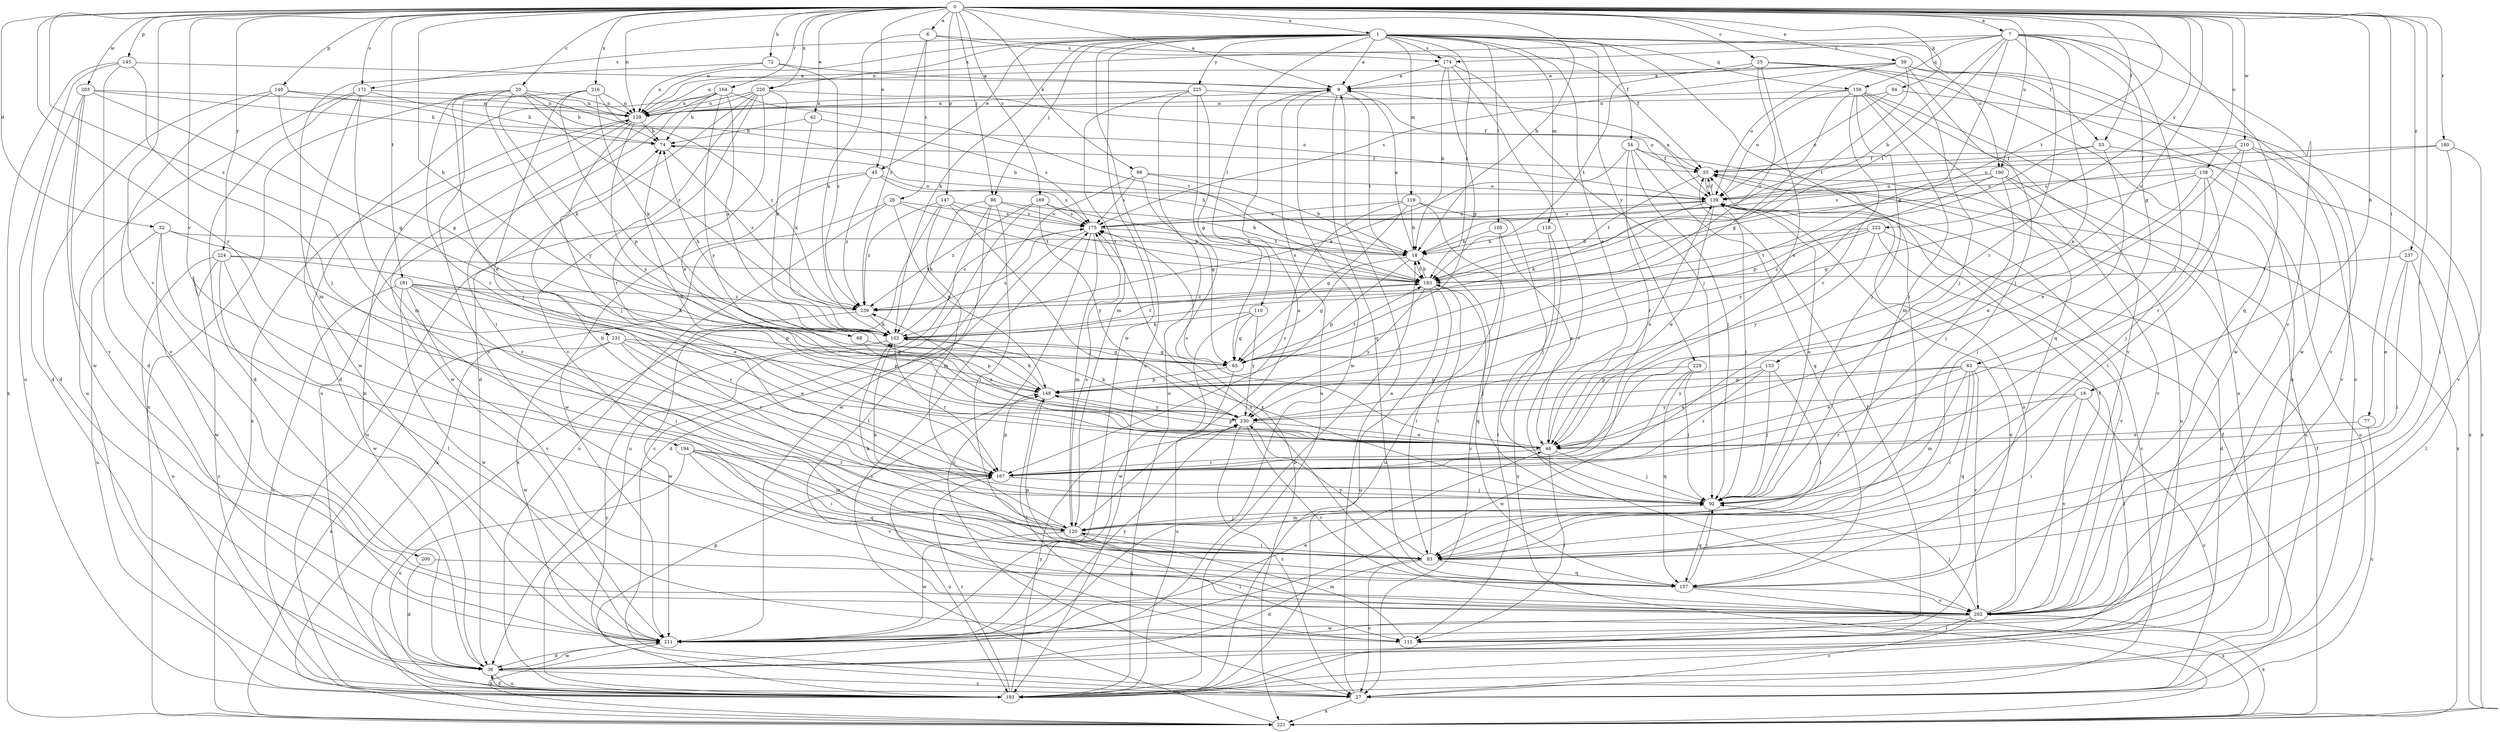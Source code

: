 strict digraph  {
0;
1;
6;
7;
9;
16;
18;
20;
25;
26;
27;
32;
36;
39;
42;
45;
46;
53;
54;
55;
63;
65;
68;
72;
74;
77;
83;
86;
92;
94;
99;
102;
105;
110;
111;
118;
119;
120;
129;
133;
138;
139;
140;
145;
147;
148;
156;
157;
160;
164;
167;
169;
171;
174;
175;
181;
183;
190;
193;
194;
200;
202;
203;
210;
211;
216;
220;
221;
222;
224;
225;
229;
230;
231;
237;
239;
0 -> 1  [label=a];
0 -> 6  [label=a];
0 -> 7  [label=a];
0 -> 9  [label=a];
0 -> 16  [label=b];
0 -> 18  [label=b];
0 -> 20  [label=c];
0 -> 25  [label=c];
0 -> 32  [label=d];
0 -> 39  [label=e];
0 -> 42  [label=e];
0 -> 45  [label=e];
0 -> 53  [label=f];
0 -> 68  [label=h];
0 -> 72  [label=h];
0 -> 77  [label=i];
0 -> 83  [label=i];
0 -> 86  [label=j];
0 -> 94  [label=k];
0 -> 99  [label=k];
0 -> 129  [label=n];
0 -> 133  [label=o];
0 -> 138  [label=o];
0 -> 140  [label=p];
0 -> 145  [label=p];
0 -> 147  [label=p];
0 -> 160  [label=r];
0 -> 164  [label=r];
0 -> 167  [label=r];
0 -> 169  [label=s];
0 -> 171  [label=s];
0 -> 181  [label=t];
0 -> 183  [label=t];
0 -> 190  [label=u];
0 -> 194  [label=v];
0 -> 200  [label=v];
0 -> 203  [label=w];
0 -> 210  [label=w];
0 -> 216  [label=x];
0 -> 220  [label=x];
0 -> 222  [label=y];
0 -> 224  [label=y];
0 -> 231  [label=z];
0 -> 237  [label=z];
1 -> 9  [label=a];
1 -> 45  [label=e];
1 -> 46  [label=e];
1 -> 53  [label=f];
1 -> 54  [label=f];
1 -> 83  [label=i];
1 -> 86  [label=j];
1 -> 102  [label=k];
1 -> 105  [label=l];
1 -> 110  [label=l];
1 -> 118  [label=m];
1 -> 119  [label=m];
1 -> 129  [label=n];
1 -> 156  [label=q];
1 -> 171  [label=s];
1 -> 174  [label=s];
1 -> 183  [label=t];
1 -> 190  [label=u];
1 -> 193  [label=u];
1 -> 211  [label=w];
1 -> 220  [label=x];
1 -> 225  [label=y];
1 -> 229  [label=y];
6 -> 26  [label=c];
6 -> 55  [label=f];
6 -> 102  [label=k];
6 -> 174  [label=s];
6 -> 239  [label=z];
7 -> 18  [label=b];
7 -> 46  [label=e];
7 -> 63  [label=g];
7 -> 65  [label=g];
7 -> 92  [label=j];
7 -> 129  [label=n];
7 -> 156  [label=q];
7 -> 157  [label=q];
7 -> 167  [label=r];
7 -> 174  [label=s];
7 -> 183  [label=t];
7 -> 202  [label=v];
9 -> 129  [label=n];
9 -> 157  [label=q];
9 -> 183  [label=t];
9 -> 193  [label=u];
9 -> 211  [label=w];
16 -> 27  [label=c];
16 -> 83  [label=i];
16 -> 167  [label=r];
16 -> 202  [label=v];
16 -> 230  [label=y];
18 -> 9  [label=a];
18 -> 65  [label=g];
18 -> 74  [label=h];
18 -> 148  [label=p];
18 -> 157  [label=q];
18 -> 183  [label=t];
20 -> 18  [label=b];
20 -> 46  [label=e];
20 -> 74  [label=h];
20 -> 102  [label=k];
20 -> 129  [label=n];
20 -> 167  [label=r];
20 -> 221  [label=x];
20 -> 230  [label=y];
20 -> 239  [label=z];
25 -> 9  [label=a];
25 -> 46  [label=e];
25 -> 92  [label=j];
25 -> 183  [label=t];
25 -> 193  [label=u];
25 -> 211  [label=w];
25 -> 239  [label=z];
26 -> 148  [label=p];
26 -> 175  [label=s];
26 -> 183  [label=t];
26 -> 193  [label=u];
26 -> 221  [label=x];
27 -> 9  [label=a];
27 -> 55  [label=f];
27 -> 221  [label=x];
32 -> 18  [label=b];
32 -> 83  [label=i];
32 -> 167  [label=r];
32 -> 193  [label=u];
32 -> 211  [label=w];
36 -> 18  [label=b];
36 -> 27  [label=c];
36 -> 129  [label=n];
36 -> 139  [label=o];
36 -> 193  [label=u];
36 -> 211  [label=w];
39 -> 9  [label=a];
39 -> 27  [label=c];
39 -> 92  [label=j];
39 -> 129  [label=n];
39 -> 139  [label=o];
39 -> 175  [label=s];
39 -> 183  [label=t];
39 -> 211  [label=w];
42 -> 74  [label=h];
42 -> 102  [label=k];
42 -> 175  [label=s];
45 -> 139  [label=o];
45 -> 175  [label=s];
45 -> 193  [label=u];
45 -> 211  [label=w];
45 -> 239  [label=z];
46 -> 74  [label=h];
46 -> 92  [label=j];
46 -> 111  [label=l];
46 -> 139  [label=o];
46 -> 148  [label=p];
46 -> 167  [label=r];
46 -> 175  [label=s];
46 -> 239  [label=z];
53 -> 55  [label=f];
53 -> 83  [label=i];
53 -> 148  [label=p];
53 -> 221  [label=x];
54 -> 55  [label=f];
54 -> 92  [label=j];
54 -> 102  [label=k];
54 -> 157  [label=q];
54 -> 167  [label=r];
54 -> 193  [label=u];
55 -> 139  [label=o];
55 -> 183  [label=t];
55 -> 221  [label=x];
63 -> 46  [label=e];
63 -> 83  [label=i];
63 -> 111  [label=l];
63 -> 120  [label=m];
63 -> 148  [label=p];
63 -> 157  [label=q];
63 -> 202  [label=v];
63 -> 230  [label=y];
65 -> 148  [label=p];
65 -> 183  [label=t];
65 -> 193  [label=u];
68 -> 65  [label=g];
68 -> 148  [label=p];
72 -> 9  [label=a];
72 -> 120  [label=m];
72 -> 129  [label=n];
72 -> 239  [label=z];
74 -> 55  [label=f];
74 -> 239  [label=z];
77 -> 27  [label=c];
77 -> 46  [label=e];
83 -> 27  [label=c];
83 -> 36  [label=d];
83 -> 102  [label=k];
83 -> 157  [label=q];
83 -> 183  [label=t];
83 -> 230  [label=y];
86 -> 18  [label=b];
86 -> 83  [label=i];
86 -> 102  [label=k];
86 -> 111  [label=l];
86 -> 175  [label=s];
86 -> 193  [label=u];
92 -> 120  [label=m];
92 -> 139  [label=o];
92 -> 157  [label=q];
94 -> 129  [label=n];
94 -> 139  [label=o];
94 -> 202  [label=v];
99 -> 18  [label=b];
99 -> 65  [label=g];
99 -> 139  [label=o];
99 -> 175  [label=s];
99 -> 211  [label=w];
102 -> 27  [label=c];
102 -> 65  [label=g];
102 -> 74  [label=h];
102 -> 167  [label=r];
102 -> 175  [label=s];
102 -> 183  [label=t];
105 -> 18  [label=b];
105 -> 46  [label=e];
105 -> 193  [label=u];
110 -> 65  [label=g];
110 -> 102  [label=k];
110 -> 211  [label=w];
110 -> 230  [label=y];
111 -> 55  [label=f];
111 -> 120  [label=m];
118 -> 18  [label=b];
118 -> 111  [label=l];
118 -> 221  [label=x];
119 -> 18  [label=b];
119 -> 27  [label=c];
119 -> 65  [label=g];
119 -> 92  [label=j];
119 -> 167  [label=r];
119 -> 175  [label=s];
120 -> 9  [label=a];
120 -> 74  [label=h];
120 -> 83  [label=i];
120 -> 92  [label=j];
120 -> 102  [label=k];
120 -> 111  [label=l];
120 -> 175  [label=s];
120 -> 211  [label=w];
129 -> 74  [label=h];
129 -> 92  [label=j];
129 -> 211  [label=w];
129 -> 221  [label=x];
129 -> 230  [label=y];
133 -> 46  [label=e];
133 -> 83  [label=i];
133 -> 92  [label=j];
133 -> 148  [label=p];
133 -> 167  [label=r];
138 -> 46  [label=e];
138 -> 65  [label=g];
138 -> 83  [label=i];
138 -> 92  [label=j];
138 -> 139  [label=o];
138 -> 193  [label=u];
139 -> 9  [label=a];
139 -> 27  [label=c];
139 -> 46  [label=e];
139 -> 55  [label=f];
139 -> 92  [label=j];
139 -> 102  [label=k];
139 -> 175  [label=s];
140 -> 36  [label=d];
140 -> 65  [label=g];
140 -> 129  [label=n];
140 -> 139  [label=o];
140 -> 202  [label=v];
145 -> 9  [label=a];
145 -> 36  [label=d];
145 -> 92  [label=j];
145 -> 193  [label=u];
145 -> 221  [label=x];
147 -> 92  [label=j];
147 -> 120  [label=m];
147 -> 175  [label=s];
147 -> 183  [label=t];
147 -> 221  [label=x];
147 -> 239  [label=z];
148 -> 102  [label=k];
148 -> 111  [label=l];
148 -> 230  [label=y];
156 -> 65  [label=g];
156 -> 92  [label=j];
156 -> 120  [label=m];
156 -> 129  [label=n];
156 -> 139  [label=o];
156 -> 157  [label=q];
156 -> 167  [label=r];
156 -> 193  [label=u];
156 -> 202  [label=v];
157 -> 92  [label=j];
157 -> 148  [label=p];
157 -> 175  [label=s];
157 -> 202  [label=v];
157 -> 221  [label=x];
160 -> 55  [label=f];
160 -> 83  [label=i];
160 -> 175  [label=s];
160 -> 202  [label=v];
164 -> 36  [label=d];
164 -> 74  [label=h];
164 -> 83  [label=i];
164 -> 102  [label=k];
164 -> 129  [label=n];
164 -> 183  [label=t];
164 -> 230  [label=y];
167 -> 92  [label=j];
167 -> 148  [label=p];
167 -> 193  [label=u];
169 -> 27  [label=c];
169 -> 175  [label=s];
169 -> 183  [label=t];
169 -> 230  [label=y];
169 -> 239  [label=z];
171 -> 36  [label=d];
171 -> 74  [label=h];
171 -> 120  [label=m];
171 -> 129  [label=n];
171 -> 193  [label=u];
171 -> 211  [label=w];
174 -> 9  [label=a];
174 -> 18  [label=b];
174 -> 65  [label=g];
174 -> 92  [label=j];
174 -> 202  [label=v];
175 -> 18  [label=b];
175 -> 27  [label=c];
175 -> 36  [label=d];
175 -> 120  [label=m];
175 -> 139  [label=o];
175 -> 239  [label=z];
181 -> 83  [label=i];
181 -> 102  [label=k];
181 -> 148  [label=p];
181 -> 167  [label=r];
181 -> 193  [label=u];
181 -> 202  [label=v];
181 -> 211  [label=w];
181 -> 239  [label=z];
183 -> 18  [label=b];
183 -> 83  [label=i];
183 -> 92  [label=j];
183 -> 175  [label=s];
183 -> 193  [label=u];
183 -> 230  [label=y];
183 -> 239  [label=z];
190 -> 92  [label=j];
190 -> 139  [label=o];
190 -> 175  [label=s];
190 -> 193  [label=u];
190 -> 202  [label=v];
190 -> 230  [label=y];
193 -> 36  [label=d];
193 -> 148  [label=p];
193 -> 167  [label=r];
193 -> 230  [label=y];
194 -> 83  [label=i];
194 -> 120  [label=m];
194 -> 157  [label=q];
194 -> 167  [label=r];
194 -> 193  [label=u];
194 -> 202  [label=v];
200 -> 36  [label=d];
200 -> 157  [label=q];
202 -> 27  [label=c];
202 -> 55  [label=f];
202 -> 92  [label=j];
202 -> 111  [label=l];
202 -> 139  [label=o];
202 -> 211  [label=w];
202 -> 221  [label=x];
203 -> 36  [label=d];
203 -> 65  [label=g];
203 -> 74  [label=h];
203 -> 129  [label=n];
203 -> 202  [label=v];
203 -> 211  [label=w];
210 -> 46  [label=e];
210 -> 55  [label=f];
210 -> 139  [label=o];
210 -> 167  [label=r];
210 -> 202  [label=v];
210 -> 221  [label=x];
211 -> 36  [label=d];
211 -> 46  [label=e];
211 -> 221  [label=x];
211 -> 230  [label=y];
216 -> 92  [label=j];
216 -> 102  [label=k];
216 -> 129  [label=n];
216 -> 148  [label=p];
216 -> 202  [label=v];
216 -> 239  [label=z];
220 -> 36  [label=d];
220 -> 46  [label=e];
220 -> 102  [label=k];
220 -> 129  [label=n];
220 -> 139  [label=o];
220 -> 167  [label=r];
220 -> 193  [label=u];
220 -> 202  [label=v];
221 -> 55  [label=f];
221 -> 175  [label=s];
222 -> 18  [label=b];
222 -> 36  [label=d];
222 -> 183  [label=t];
222 -> 202  [label=v];
222 -> 230  [label=y];
222 -> 239  [label=z];
224 -> 27  [label=c];
224 -> 46  [label=e];
224 -> 111  [label=l];
224 -> 183  [label=t];
224 -> 193  [label=u];
224 -> 211  [label=w];
225 -> 55  [label=f];
225 -> 65  [label=g];
225 -> 120  [label=m];
225 -> 129  [label=n];
225 -> 193  [label=u];
225 -> 221  [label=x];
229 -> 92  [label=j];
229 -> 148  [label=p];
229 -> 157  [label=q];
229 -> 211  [label=w];
230 -> 27  [label=c];
230 -> 46  [label=e];
230 -> 102  [label=k];
230 -> 202  [label=v];
231 -> 46  [label=e];
231 -> 65  [label=g];
231 -> 148  [label=p];
231 -> 167  [label=r];
231 -> 211  [label=w];
231 -> 221  [label=x];
237 -> 46  [label=e];
237 -> 83  [label=i];
237 -> 111  [label=l];
237 -> 183  [label=t];
239 -> 102  [label=k];
239 -> 211  [label=w];
}

